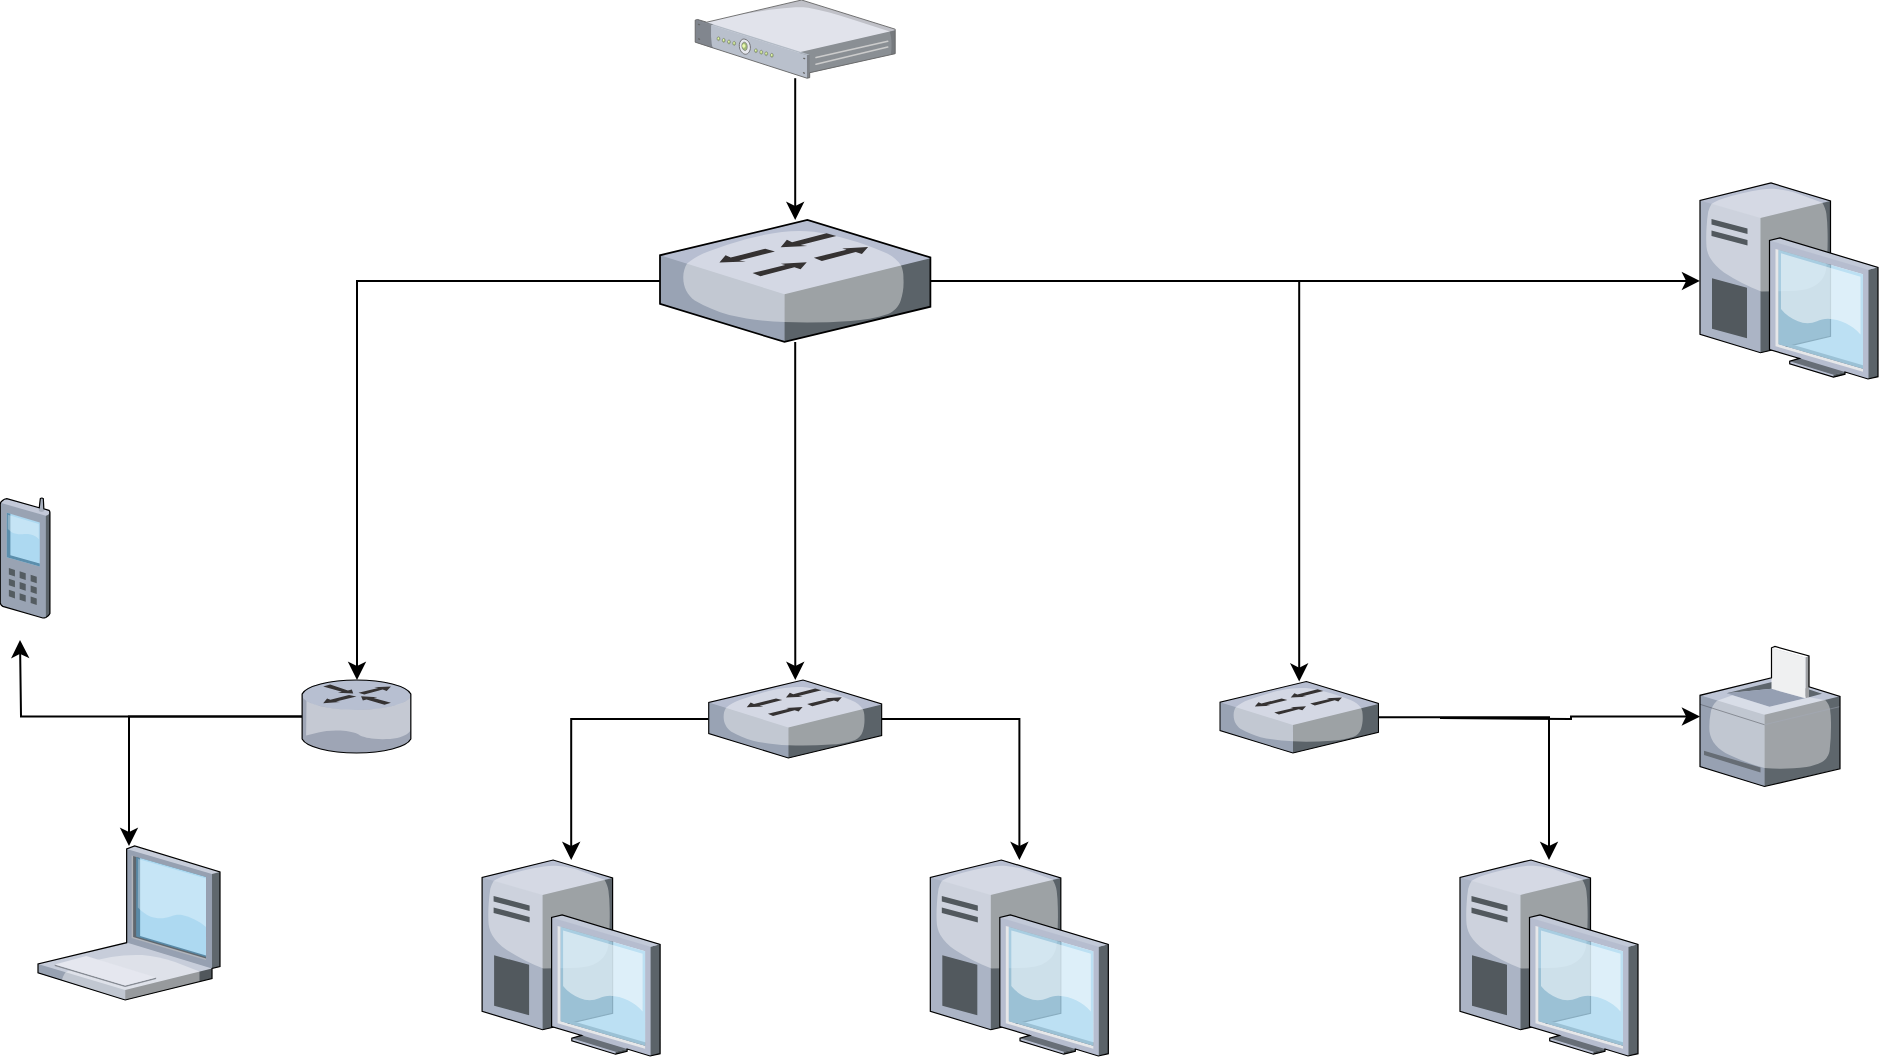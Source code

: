 <mxfile version="26.0.16">
  <diagram name="Page-1" id="822b0af5-4adb-64df-f703-e8dfc1f81529">
    <mxGraphModel dx="2049" dy="1127" grid="1" gridSize="10" guides="1" tooltips="1" connect="1" arrows="1" fold="1" page="1" pageScale="1" pageWidth="1100" pageHeight="850" background="none" math="0" shadow="0">
      <root>
        <mxCell id="0" />
        <mxCell id="1" parent="0" />
        <mxCell id="3yG0l_SP7DJqdaLY0pNt-2" value="" style="verticalLabelPosition=bottom;sketch=0;aspect=fixed;html=1;verticalAlign=top;strokeColor=none;align=center;outlineConnect=0;shape=mxgraph.citrix.printer;" vertex="1" parent="1">
          <mxGeometry x="960" y="353.25" width="70" height="70" as="geometry" />
        </mxCell>
        <mxCell id="3yG0l_SP7DJqdaLY0pNt-14" style="edgeStyle=orthogonalEdgeStyle;rounded=0;orthogonalLoop=1;jettySize=auto;html=1;" edge="1" parent="1" source="3yG0l_SP7DJqdaLY0pNt-4" target="3yG0l_SP7DJqdaLY0pNt-13">
          <mxGeometry relative="1" as="geometry" />
        </mxCell>
        <mxCell id="3yG0l_SP7DJqdaLY0pNt-15" style="edgeStyle=orthogonalEdgeStyle;rounded=0;orthogonalLoop=1;jettySize=auto;html=1;" edge="1" parent="1" target="3yG0l_SP7DJqdaLY0pNt-2">
          <mxGeometry relative="1" as="geometry">
            <mxPoint x="830" y="389" as="sourcePoint" />
          </mxGeometry>
        </mxCell>
        <mxCell id="3yG0l_SP7DJqdaLY0pNt-4" value="" style="verticalLabelPosition=bottom;sketch=0;aspect=fixed;html=1;verticalAlign=top;strokeColor=none;align=center;outlineConnect=0;shape=mxgraph.citrix.switch;direction=east;" vertex="1" parent="1">
          <mxGeometry x="720" y="370.76" width="79.23" height="35.74" as="geometry" />
        </mxCell>
        <mxCell id="3yG0l_SP7DJqdaLY0pNt-5" value="" style="verticalLabelPosition=bottom;sketch=0;aspect=fixed;html=1;verticalAlign=top;strokeColor=none;align=center;outlineConnect=0;shape=mxgraph.citrix.laptop_1;" vertex="1" parent="1">
          <mxGeometry x="129" y="453" width="91" height="77" as="geometry" />
        </mxCell>
        <mxCell id="3yG0l_SP7DJqdaLY0pNt-6" value="" style="verticalLabelPosition=bottom;sketch=0;aspect=fixed;html=1;verticalAlign=top;strokeColor=none;align=center;outlineConnect=0;shape=mxgraph.citrix.desktop;" vertex="1" parent="1">
          <mxGeometry x="351.05" y="460" width="89" height="98" as="geometry" />
        </mxCell>
        <mxCell id="3yG0l_SP7DJqdaLY0pNt-7" value="" style="verticalLabelPosition=bottom;sketch=0;aspect=fixed;html=1;verticalAlign=top;strokeColor=none;align=center;outlineConnect=0;shape=mxgraph.citrix.desktop;" vertex="1" parent="1">
          <mxGeometry x="575.16" y="460" width="89" height="98" as="geometry" />
        </mxCell>
        <mxCell id="3yG0l_SP7DJqdaLY0pNt-11" style="edgeStyle=orthogonalEdgeStyle;rounded=0;orthogonalLoop=1;jettySize=auto;html=1;" edge="1" parent="1" source="3yG0l_SP7DJqdaLY0pNt-9" target="3yG0l_SP7DJqdaLY0pNt-6">
          <mxGeometry relative="1" as="geometry" />
        </mxCell>
        <mxCell id="3yG0l_SP7DJqdaLY0pNt-12" style="edgeStyle=orthogonalEdgeStyle;rounded=0;orthogonalLoop=1;jettySize=auto;html=1;" edge="1" parent="1" source="3yG0l_SP7DJqdaLY0pNt-9" target="3yG0l_SP7DJqdaLY0pNt-7">
          <mxGeometry relative="1" as="geometry" />
        </mxCell>
        <mxCell id="3yG0l_SP7DJqdaLY0pNt-9" value="" style="verticalLabelPosition=bottom;sketch=0;aspect=fixed;html=1;verticalAlign=top;strokeColor=none;align=center;outlineConnect=0;shape=mxgraph.citrix.switch;" vertex="1" parent="1">
          <mxGeometry x="464.37" y="370" width="86.46" height="39" as="geometry" />
        </mxCell>
        <mxCell id="3yG0l_SP7DJqdaLY0pNt-13" value="" style="verticalLabelPosition=bottom;sketch=0;aspect=fixed;html=1;verticalAlign=top;strokeColor=none;align=center;outlineConnect=0;shape=mxgraph.citrix.desktop;" vertex="1" parent="1">
          <mxGeometry x="840" y="460" width="89" height="98" as="geometry" />
        </mxCell>
        <mxCell id="3yG0l_SP7DJqdaLY0pNt-18" style="edgeStyle=orthogonalEdgeStyle;rounded=0;orthogonalLoop=1;jettySize=auto;html=1;" edge="1" parent="1" source="3yG0l_SP7DJqdaLY0pNt-16" target="3yG0l_SP7DJqdaLY0pNt-5">
          <mxGeometry relative="1" as="geometry" />
        </mxCell>
        <mxCell id="3yG0l_SP7DJqdaLY0pNt-23" style="edgeStyle=orthogonalEdgeStyle;rounded=0;orthogonalLoop=1;jettySize=auto;html=1;" edge="1" parent="1" source="3yG0l_SP7DJqdaLY0pNt-16">
          <mxGeometry relative="1" as="geometry">
            <mxPoint x="120" y="350" as="targetPoint" />
          </mxGeometry>
        </mxCell>
        <mxCell id="3yG0l_SP7DJqdaLY0pNt-16" value="" style="verticalLabelPosition=bottom;sketch=0;aspect=fixed;html=1;verticalAlign=top;strokeColor=none;align=center;outlineConnect=0;shape=mxgraph.citrix.router;" vertex="1" parent="1">
          <mxGeometry x="261" y="370" width="55" height="36.5" as="geometry" />
        </mxCell>
        <mxCell id="3yG0l_SP7DJqdaLY0pNt-22" value="" style="verticalLabelPosition=bottom;sketch=0;aspect=fixed;html=1;verticalAlign=top;strokeColor=none;align=center;outlineConnect=0;shape=mxgraph.citrix.cell_phone;" vertex="1" parent="1">
          <mxGeometry x="110" y="279" width="25" height="60" as="geometry" />
        </mxCell>
        <mxCell id="3yG0l_SP7DJqdaLY0pNt-28" style="edgeStyle=orthogonalEdgeStyle;rounded=0;orthogonalLoop=1;jettySize=auto;html=1;" edge="1" parent="1" source="3yG0l_SP7DJqdaLY0pNt-27" target="3yG0l_SP7DJqdaLY0pNt-16">
          <mxGeometry relative="1" as="geometry" />
        </mxCell>
        <mxCell id="3yG0l_SP7DJqdaLY0pNt-30" value="" style="edgeStyle=orthogonalEdgeStyle;rounded=0;orthogonalLoop=1;jettySize=auto;html=1;" edge="1" parent="1" source="3yG0l_SP7DJqdaLY0pNt-27" target="3yG0l_SP7DJqdaLY0pNt-4">
          <mxGeometry relative="1" as="geometry">
            <mxPoint x="585.23" y="388.63" as="targetPoint" />
          </mxGeometry>
        </mxCell>
        <mxCell id="3yG0l_SP7DJqdaLY0pNt-39" style="edgeStyle=orthogonalEdgeStyle;rounded=0;orthogonalLoop=1;jettySize=auto;html=1;" edge="1" parent="1" source="3yG0l_SP7DJqdaLY0pNt-27" target="3yG0l_SP7DJqdaLY0pNt-38">
          <mxGeometry relative="1" as="geometry" />
        </mxCell>
        <mxCell id="3yG0l_SP7DJqdaLY0pNt-45" style="edgeStyle=orthogonalEdgeStyle;rounded=0;orthogonalLoop=1;jettySize=auto;html=1;" edge="1" parent="1" source="3yG0l_SP7DJqdaLY0pNt-27" target="3yG0l_SP7DJqdaLY0pNt-9">
          <mxGeometry relative="1" as="geometry" />
        </mxCell>
        <mxCell id="3yG0l_SP7DJqdaLY0pNt-27" value="" style="verticalLabelPosition=bottom;sketch=0;aspect=fixed;html=1;verticalAlign=top;strokeColor=none;align=center;outlineConnect=0;shape=mxgraph.citrix.switch;" vertex="1" parent="1">
          <mxGeometry x="440" y="140" width="135.2" height="60.98" as="geometry" />
        </mxCell>
        <mxCell id="3yG0l_SP7DJqdaLY0pNt-38" value="" style="verticalLabelPosition=bottom;sketch=0;aspect=fixed;html=1;verticalAlign=top;strokeColor=none;align=center;outlineConnect=0;shape=mxgraph.citrix.desktop;" vertex="1" parent="1">
          <mxGeometry x="960" y="121.49" width="89" height="98" as="geometry" />
        </mxCell>
        <mxCell id="3yG0l_SP7DJqdaLY0pNt-44" style="edgeStyle=orthogonalEdgeStyle;rounded=0;orthogonalLoop=1;jettySize=auto;html=1;" edge="1" parent="1" source="3yG0l_SP7DJqdaLY0pNt-43" target="3yG0l_SP7DJqdaLY0pNt-27">
          <mxGeometry relative="1" as="geometry" />
        </mxCell>
        <mxCell id="3yG0l_SP7DJqdaLY0pNt-43" value="" style="verticalLabelPosition=bottom;sketch=0;aspect=fixed;html=1;verticalAlign=top;strokeColor=none;align=center;outlineConnect=0;shape=mxgraph.citrix.1u_2u_server;" vertex="1" parent="1">
          <mxGeometry x="457.6" y="30" width="100" height="39.1" as="geometry" />
        </mxCell>
      </root>
    </mxGraphModel>
  </diagram>
</mxfile>
